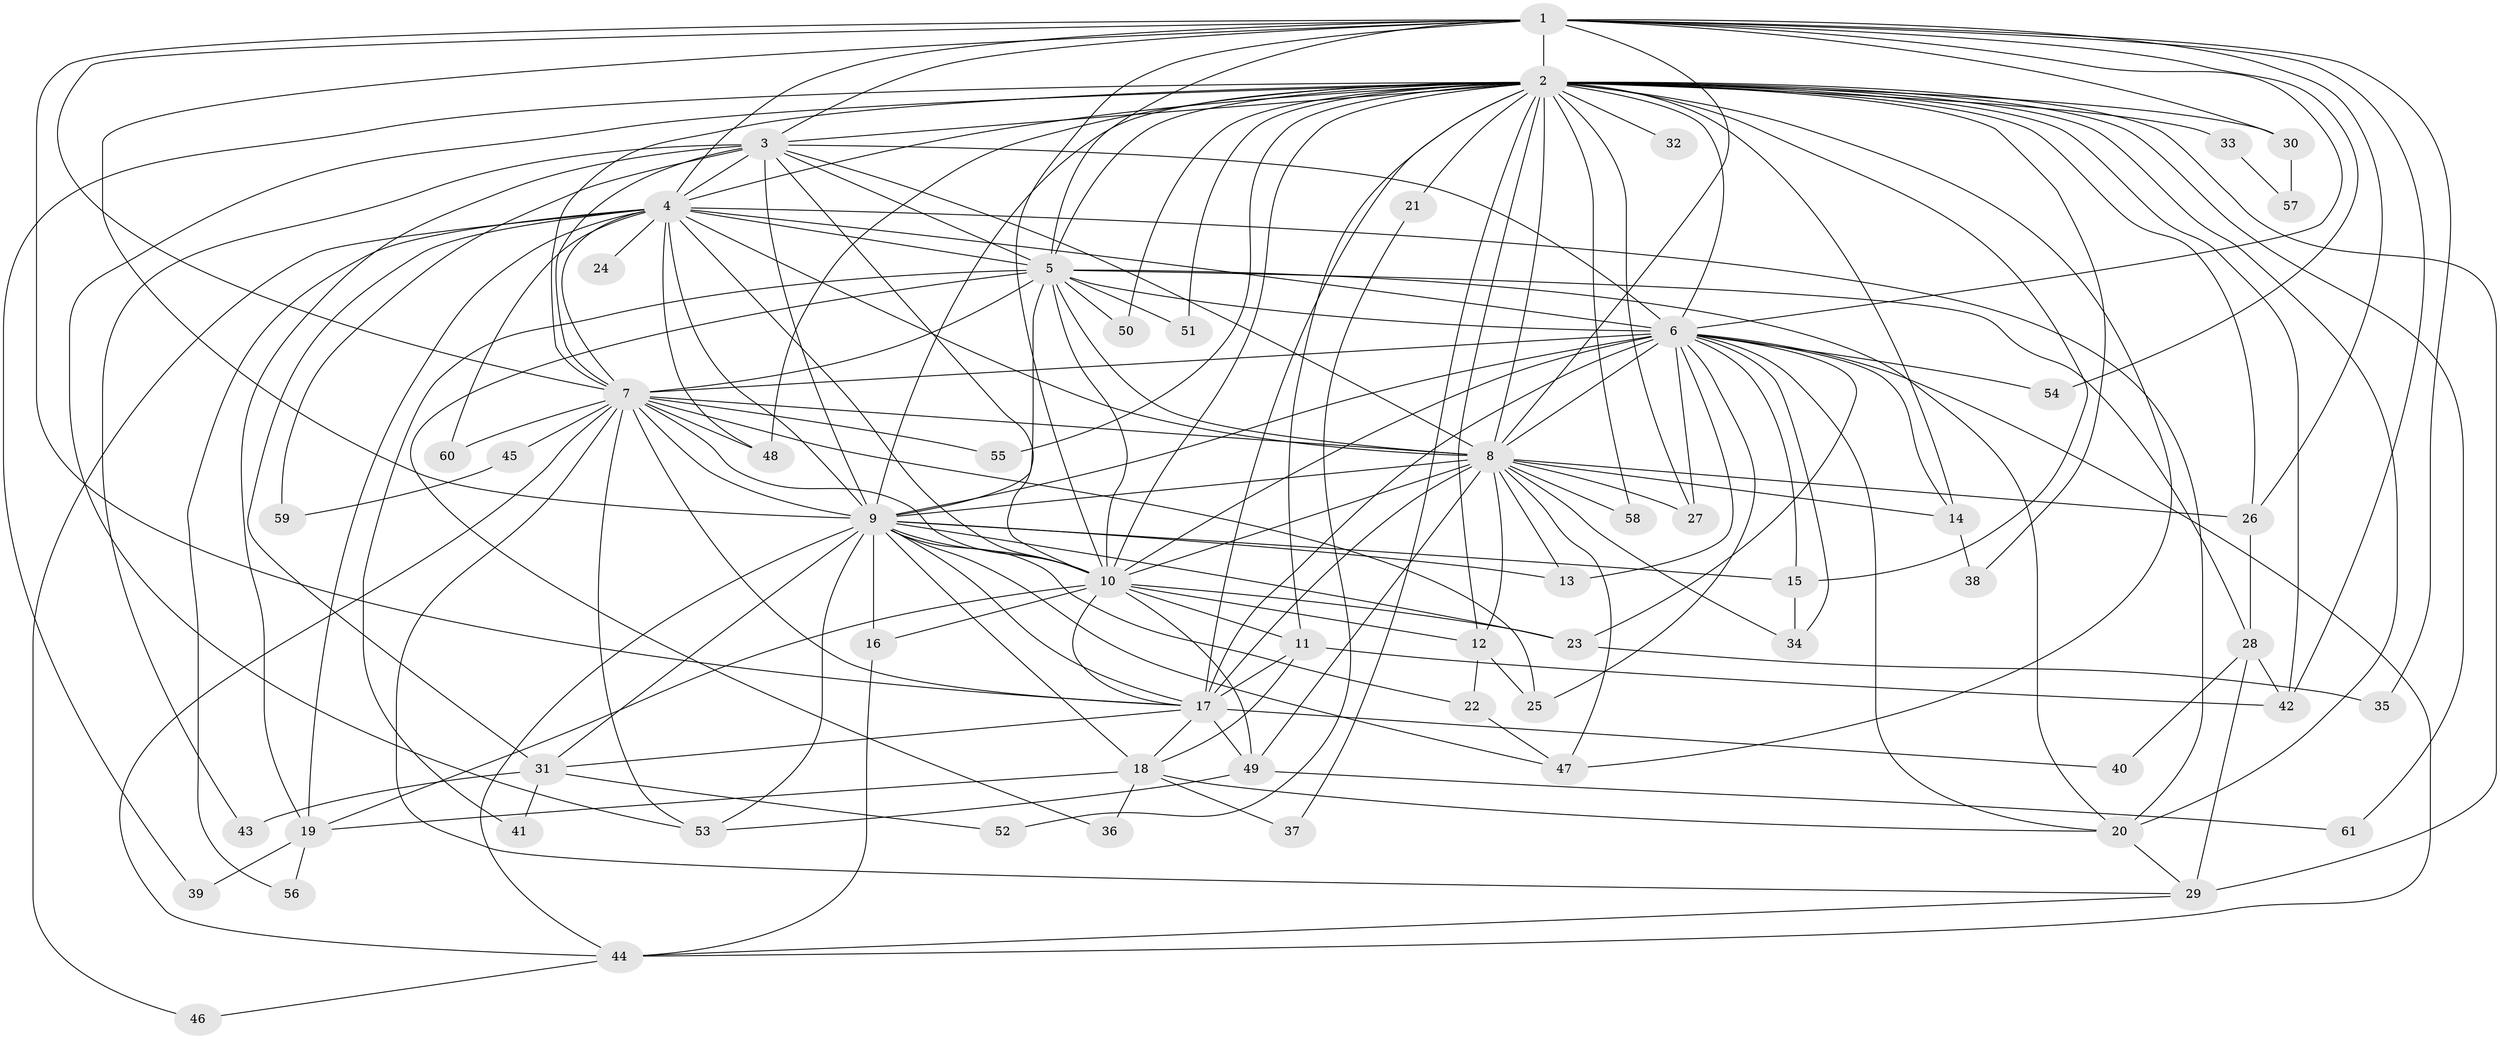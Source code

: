// original degree distribution, {17: 0.01652892561983471, 43: 0.008264462809917356, 13: 0.008264462809917356, 20: 0.008264462809917356, 39: 0.008264462809917356, 19: 0.008264462809917356, 23: 0.024793388429752067, 3: 0.2809917355371901, 4: 0.08264462809917356, 2: 0.5041322314049587, 6: 0.024793388429752067, 5: 0.024793388429752067}
// Generated by graph-tools (version 1.1) at 2025/34/03/09/25 02:34:59]
// undirected, 61 vertices, 177 edges
graph export_dot {
graph [start="1"]
  node [color=gray90,style=filled];
  1;
  2;
  3;
  4;
  5;
  6;
  7;
  8;
  9;
  10;
  11;
  12;
  13;
  14;
  15;
  16;
  17;
  18;
  19;
  20;
  21;
  22;
  23;
  24;
  25;
  26;
  27;
  28;
  29;
  30;
  31;
  32;
  33;
  34;
  35;
  36;
  37;
  38;
  39;
  40;
  41;
  42;
  43;
  44;
  45;
  46;
  47;
  48;
  49;
  50;
  51;
  52;
  53;
  54;
  55;
  56;
  57;
  58;
  59;
  60;
  61;
  1 -- 2 [weight=2.0];
  1 -- 3 [weight=1.0];
  1 -- 4 [weight=1.0];
  1 -- 5 [weight=1.0];
  1 -- 6 [weight=1.0];
  1 -- 7 [weight=1.0];
  1 -- 8 [weight=1.0];
  1 -- 9 [weight=1.0];
  1 -- 10 [weight=1.0];
  1 -- 17 [weight=2.0];
  1 -- 26 [weight=1.0];
  1 -- 30 [weight=1.0];
  1 -- 35 [weight=1.0];
  1 -- 42 [weight=1.0];
  1 -- 54 [weight=1.0];
  2 -- 3 [weight=1.0];
  2 -- 4 [weight=1.0];
  2 -- 5 [weight=1.0];
  2 -- 6 [weight=2.0];
  2 -- 7 [weight=1.0];
  2 -- 8 [weight=1.0];
  2 -- 9 [weight=1.0];
  2 -- 10 [weight=1.0];
  2 -- 11 [weight=1.0];
  2 -- 12 [weight=2.0];
  2 -- 14 [weight=1.0];
  2 -- 15 [weight=1.0];
  2 -- 17 [weight=1.0];
  2 -- 20 [weight=1.0];
  2 -- 21 [weight=1.0];
  2 -- 26 [weight=1.0];
  2 -- 27 [weight=1.0];
  2 -- 29 [weight=2.0];
  2 -- 30 [weight=1.0];
  2 -- 32 [weight=1.0];
  2 -- 33 [weight=1.0];
  2 -- 37 [weight=1.0];
  2 -- 38 [weight=1.0];
  2 -- 39 [weight=1.0];
  2 -- 42 [weight=1.0];
  2 -- 47 [weight=1.0];
  2 -- 48 [weight=1.0];
  2 -- 50 [weight=1.0];
  2 -- 51 [weight=1.0];
  2 -- 53 [weight=1.0];
  2 -- 55 [weight=1.0];
  2 -- 58 [weight=2.0];
  2 -- 61 [weight=1.0];
  3 -- 4 [weight=2.0];
  3 -- 5 [weight=1.0];
  3 -- 6 [weight=1.0];
  3 -- 7 [weight=1.0];
  3 -- 8 [weight=1.0];
  3 -- 9 [weight=1.0];
  3 -- 10 [weight=2.0];
  3 -- 19 [weight=1.0];
  3 -- 43 [weight=1.0];
  3 -- 59 [weight=1.0];
  4 -- 5 [weight=2.0];
  4 -- 6 [weight=1.0];
  4 -- 7 [weight=1.0];
  4 -- 8 [weight=1.0];
  4 -- 9 [weight=2.0];
  4 -- 10 [weight=1.0];
  4 -- 19 [weight=1.0];
  4 -- 20 [weight=1.0];
  4 -- 24 [weight=1.0];
  4 -- 31 [weight=1.0];
  4 -- 46 [weight=1.0];
  4 -- 48 [weight=1.0];
  4 -- 56 [weight=1.0];
  4 -- 60 [weight=1.0];
  5 -- 6 [weight=3.0];
  5 -- 7 [weight=2.0];
  5 -- 8 [weight=1.0];
  5 -- 9 [weight=1.0];
  5 -- 10 [weight=1.0];
  5 -- 20 [weight=1.0];
  5 -- 28 [weight=1.0];
  5 -- 36 [weight=1.0];
  5 -- 41 [weight=1.0];
  5 -- 50 [weight=1.0];
  5 -- 51 [weight=1.0];
  6 -- 7 [weight=1.0];
  6 -- 8 [weight=1.0];
  6 -- 9 [weight=2.0];
  6 -- 10 [weight=2.0];
  6 -- 13 [weight=1.0];
  6 -- 14 [weight=1.0];
  6 -- 15 [weight=1.0];
  6 -- 17 [weight=11.0];
  6 -- 20 [weight=1.0];
  6 -- 23 [weight=2.0];
  6 -- 25 [weight=1.0];
  6 -- 27 [weight=1.0];
  6 -- 34 [weight=1.0];
  6 -- 44 [weight=1.0];
  6 -- 54 [weight=2.0];
  7 -- 8 [weight=2.0];
  7 -- 9 [weight=1.0];
  7 -- 10 [weight=1.0];
  7 -- 17 [weight=1.0];
  7 -- 25 [weight=1.0];
  7 -- 29 [weight=1.0];
  7 -- 44 [weight=1.0];
  7 -- 45 [weight=1.0];
  7 -- 48 [weight=2.0];
  7 -- 53 [weight=1.0];
  7 -- 55 [weight=1.0];
  7 -- 60 [weight=1.0];
  8 -- 9 [weight=2.0];
  8 -- 10 [weight=2.0];
  8 -- 12 [weight=3.0];
  8 -- 13 [weight=1.0];
  8 -- 14 [weight=1.0];
  8 -- 17 [weight=1.0];
  8 -- 26 [weight=1.0];
  8 -- 27 [weight=1.0];
  8 -- 34 [weight=1.0];
  8 -- 47 [weight=1.0];
  8 -- 49 [weight=1.0];
  8 -- 58 [weight=1.0];
  9 -- 10 [weight=1.0];
  9 -- 13 [weight=1.0];
  9 -- 15 [weight=1.0];
  9 -- 16 [weight=1.0];
  9 -- 17 [weight=1.0];
  9 -- 18 [weight=1.0];
  9 -- 22 [weight=1.0];
  9 -- 23 [weight=1.0];
  9 -- 31 [weight=1.0];
  9 -- 44 [weight=1.0];
  9 -- 47 [weight=1.0];
  9 -- 53 [weight=1.0];
  10 -- 11 [weight=3.0];
  10 -- 12 [weight=1.0];
  10 -- 16 [weight=1.0];
  10 -- 17 [weight=2.0];
  10 -- 19 [weight=1.0];
  10 -- 23 [weight=1.0];
  10 -- 49 [weight=1.0];
  11 -- 17 [weight=1.0];
  11 -- 18 [weight=1.0];
  11 -- 42 [weight=1.0];
  12 -- 22 [weight=1.0];
  12 -- 25 [weight=1.0];
  14 -- 38 [weight=1.0];
  15 -- 34 [weight=1.0];
  16 -- 44 [weight=1.0];
  17 -- 18 [weight=1.0];
  17 -- 31 [weight=1.0];
  17 -- 40 [weight=1.0];
  17 -- 49 [weight=1.0];
  18 -- 19 [weight=2.0];
  18 -- 20 [weight=1.0];
  18 -- 36 [weight=1.0];
  18 -- 37 [weight=1.0];
  19 -- 39 [weight=1.0];
  19 -- 56 [weight=1.0];
  20 -- 29 [weight=1.0];
  21 -- 52 [weight=1.0];
  22 -- 47 [weight=1.0];
  23 -- 35 [weight=1.0];
  26 -- 28 [weight=1.0];
  28 -- 29 [weight=1.0];
  28 -- 40 [weight=1.0];
  28 -- 42 [weight=1.0];
  29 -- 44 [weight=1.0];
  30 -- 57 [weight=1.0];
  31 -- 41 [weight=1.0];
  31 -- 43 [weight=1.0];
  31 -- 52 [weight=1.0];
  33 -- 57 [weight=1.0];
  44 -- 46 [weight=1.0];
  45 -- 59 [weight=1.0];
  49 -- 53 [weight=1.0];
  49 -- 61 [weight=1.0];
}

